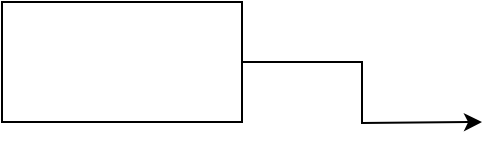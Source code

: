 <mxfile version="20.4.1" type="github"><diagram id="Gvhw54aPQ4VG8n3-sBe9" name="第 1 页"><mxGraphModel dx="1018" dy="586" grid="1" gridSize="10" guides="1" tooltips="1" connect="1" arrows="1" fold="1" page="1" pageScale="1" pageWidth="827" pageHeight="1169" math="0" shadow="0"><root><mxCell id="0"/><mxCell id="1" parent="0"/><mxCell id="pE_Rm_OiDk3MA9YsZCF9-2" style="edgeStyle=orthogonalEdgeStyle;rounded=0;orthogonalLoop=1;jettySize=auto;html=1;" edge="1" parent="1" source="pE_Rm_OiDk3MA9YsZCF9-1"><mxGeometry relative="1" as="geometry"><mxPoint x="620" y="190" as="targetPoint"/></mxGeometry></mxCell><mxCell id="pE_Rm_OiDk3MA9YsZCF9-1" value="" style="rounded=0;whiteSpace=wrap;html=1;" vertex="1" parent="1"><mxGeometry x="380" y="130" width="120" height="60" as="geometry"/></mxCell></root></mxGraphModel></diagram></mxfile>